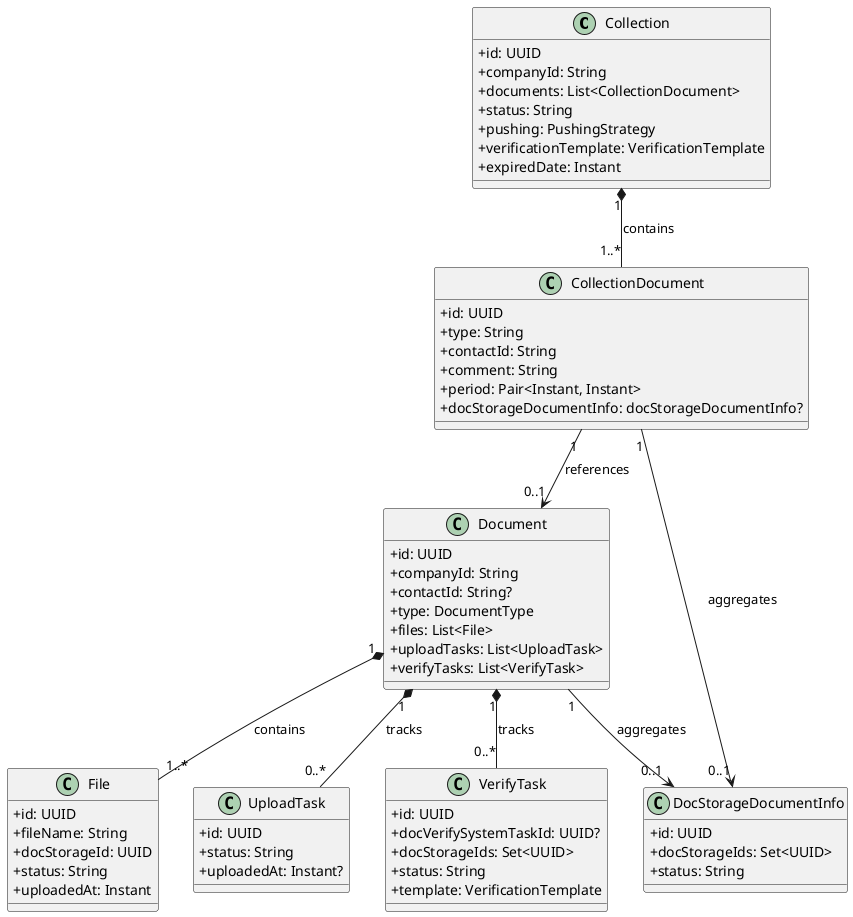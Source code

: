 @startuml
skinparam classAttributeIconSize 0

class Collection {
  + id: UUID
  + companyId: String
  + documents: List<CollectionDocument>
  + status: String
  + pushing: PushingStrategy
  + verificationTemplate: VerificationTemplate
  + expiredDate: Instant
}

class CollectionDocument {
  + id: UUID
  + type: String
  + contactId: String
  + comment: String
  + period: Pair<Instant, Instant>
  + docStorageDocumentInfo: docStorageDocumentInfo?
}

class Document {
  + id: UUID
  + companyId: String
  + contactId: String?
  + type: DocumentType
  + files: List<File>
  + uploadTasks: List<UploadTask>
  + verifyTasks: List<VerifyTask>
}

class File {
  + id: UUID
  + fileName: String
  + docStorageId: UUID
  + status: String
  + uploadedAt: Instant
}

class UploadTask {
  + id: UUID
  + status: String
  + uploadedAt: Instant?
}

class VerifyTask {
  + id: UUID
  + docVerifySystemTaskId: UUID?
  + docStorageIds: Set<UUID>
  + status: String
  + template: VerificationTemplate
}

class DocStorageDocumentInfo {
  + id: UUID
  + docStorageIds: Set<UUID>
  + status: String
}

Collection "1" *-- "1..*" CollectionDocument : contains
CollectionDocument "1" --> "0..1" Document : references
Document "1" *-- "1..*" File : contains
Document "1" *-- "0..*" UploadTask : tracks
Document "1" *-- "0..*" VerifyTask : tracks
CollectionDocument "1" --> "0..1" DocStorageDocumentInfo : aggregates
Document "1" --> "0..1" DocStorageDocumentInfo : aggregates

@enduml
